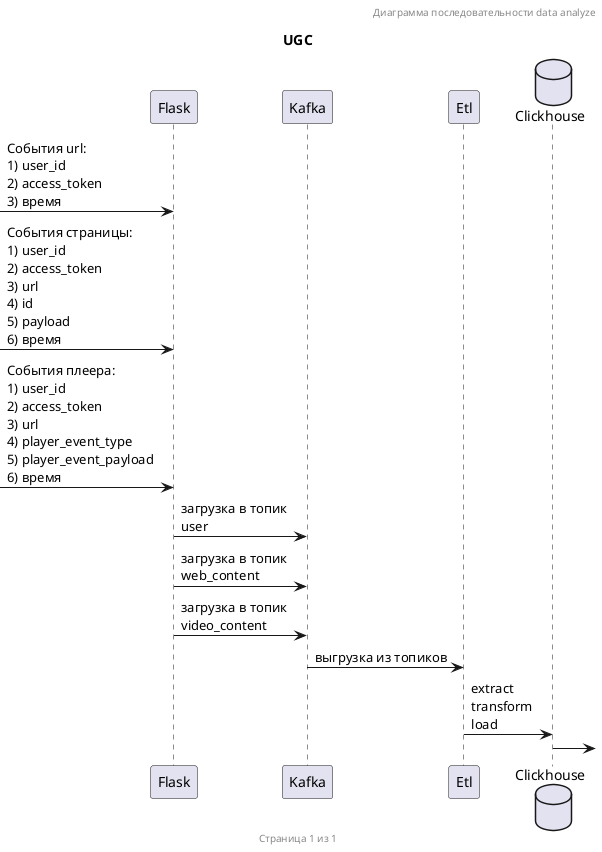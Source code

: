 @startuml

header Диаграмма последовательности data analyze
title UGC
footer Страница 1 из 1

participant         Flask
participant         Kafka
participant         Etl
database            Clickhouse

[-> Flask : События url: \n1) user_id \n2) access_token \n3) время
[-> Flask : События страницы: \n1) user_id \n2) access_token \n3) url \n4) id \n5) payload \n6) время
[-> Flask : События плеера: \n1) user_id \n2) access_token \n3) url \n4) player_event_type \n5) player_event_payload \n6) время
Flask -> Kafka : загрузка в топик \nuser
Flask -> Kafka : загрузка в топик \nweb_content
Flask -> Kafka : загрузка в топик \nvideo_content
Kafka -> Etl : выгрузка из топиков
Etl -> Clickhouse : extract \ntransform \nload
Clickhouse ->]

@enduml
